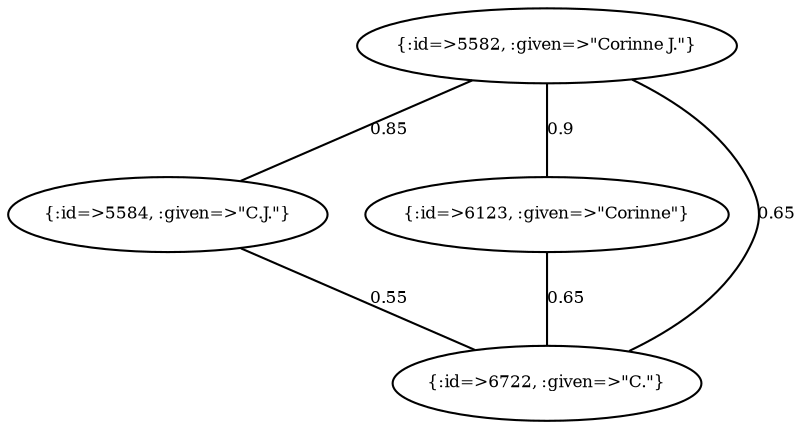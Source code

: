 graph Collector__WeightedGraph {
    "{:id=>5582, :given=>\"Corinne J.\"}" [
        fontsize = 8,
        label = "{:id=>5582, :given=>\"Corinne J.\"}"
    ]

    "{:id=>5584, :given=>\"C.J.\"}" [
        fontsize = 8,
        label = "{:id=>5584, :given=>\"C.J.\"}"
    ]

    "{:id=>6123, :given=>\"Corinne\"}" [
        fontsize = 8,
        label = "{:id=>6123, :given=>\"Corinne\"}"
    ]

    "{:id=>6722, :given=>\"C.\"}" [
        fontsize = 8,
        label = "{:id=>6722, :given=>\"C.\"}"
    ]

    "{:id=>5582, :given=>\"Corinne J.\"}" -- "{:id=>5584, :given=>\"C.J.\"}" [
        fontsize = 8,
        label = 0.85
    ]

    "{:id=>5582, :given=>\"Corinne J.\"}" -- "{:id=>6123, :given=>\"Corinne\"}" [
        fontsize = 8,
        label = 0.9
    ]

    "{:id=>5582, :given=>\"Corinne J.\"}" -- "{:id=>6722, :given=>\"C.\"}" [
        fontsize = 8,
        label = 0.65
    ]

    "{:id=>5584, :given=>\"C.J.\"}" -- "{:id=>6722, :given=>\"C.\"}" [
        fontsize = 8,
        label = 0.55
    ]

    "{:id=>6123, :given=>\"Corinne\"}" -- "{:id=>6722, :given=>\"C.\"}" [
        fontsize = 8,
        label = 0.65
    ]
}
